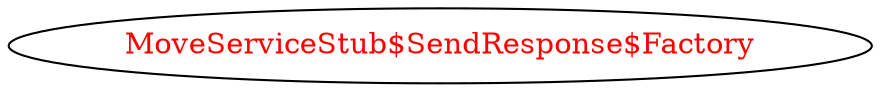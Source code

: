 digraph dependencyGraph {
 concentrate=true;
 ranksep="2.0";
 rankdir="LR"; 
 splines="ortho";
"MoveServiceStub$SendResponse$Factory" [fontcolor="red"];
}